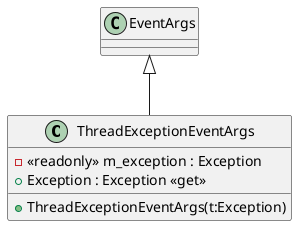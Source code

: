 @startuml
class ThreadExceptionEventArgs {
    - <<readonly>> m_exception : Exception
    + ThreadExceptionEventArgs(t:Exception)
    + Exception : Exception <<get>>
}
EventArgs <|-- ThreadExceptionEventArgs
@enduml
